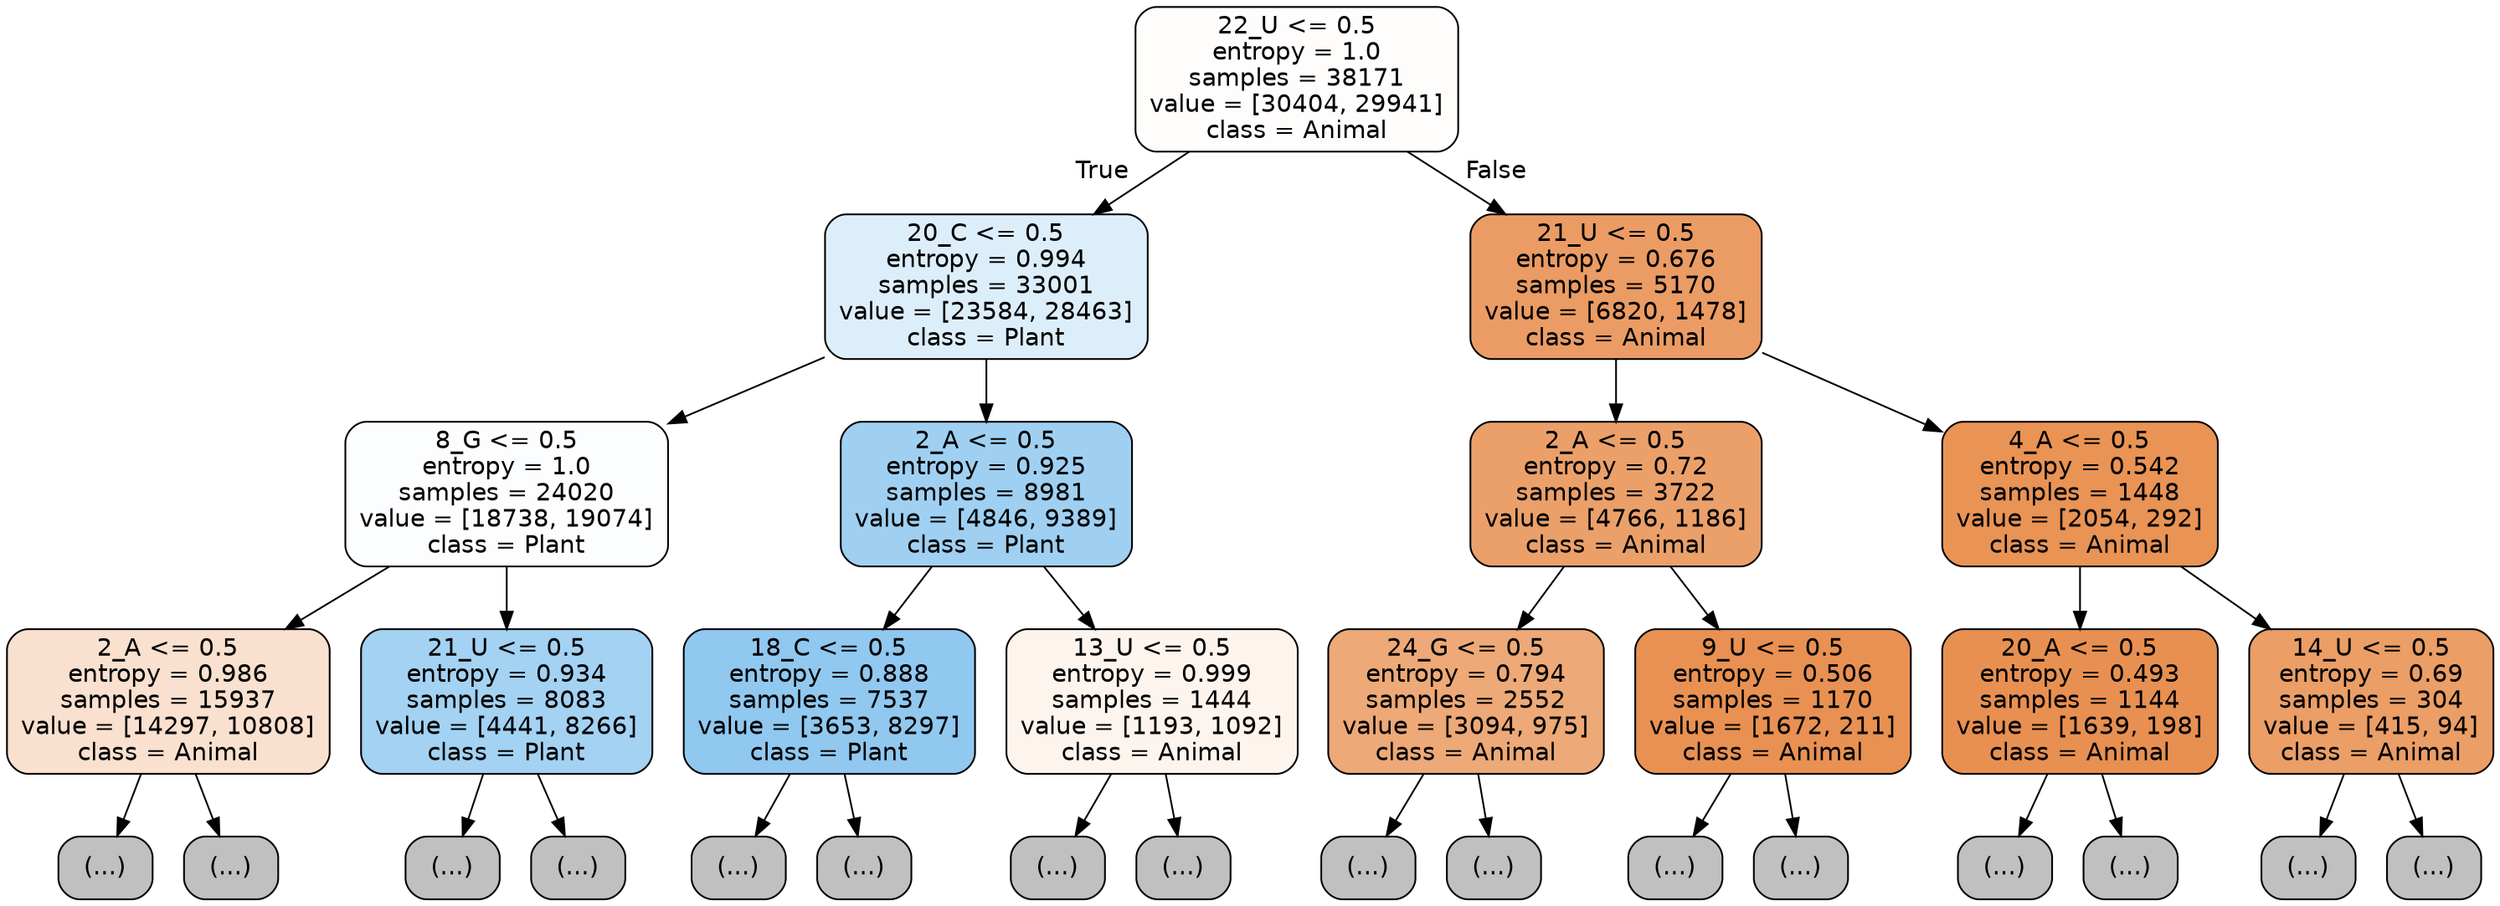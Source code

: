 digraph Tree {
node [shape=box, style="filled, rounded", color="black", fontname="helvetica"] ;
edge [fontname="helvetica"] ;
0 [label="22_U <= 0.5\nentropy = 1.0\nsamples = 38171\nvalue = [30404, 29941]\nclass = Animal", fillcolor="#fffdfc"] ;
1 [label="20_C <= 0.5\nentropy = 0.994\nsamples = 33001\nvalue = [23584, 28463]\nclass = Plant", fillcolor="#ddeefb"] ;
0 -> 1 [labeldistance=2.5, labelangle=45, headlabel="True"] ;
2 [label="8_G <= 0.5\nentropy = 1.0\nsamples = 24020\nvalue = [18738, 19074]\nclass = Plant", fillcolor="#fcfdff"] ;
1 -> 2 ;
3 [label="2_A <= 0.5\nentropy = 0.986\nsamples = 15937\nvalue = [14297, 10808]\nclass = Animal", fillcolor="#f9e0cf"] ;
2 -> 3 ;
4 [label="(...)", fillcolor="#C0C0C0"] ;
3 -> 4 ;
6047 [label="(...)", fillcolor="#C0C0C0"] ;
3 -> 6047 ;
8240 [label="21_U <= 0.5\nentropy = 0.934\nsamples = 8083\nvalue = [4441, 8266]\nclass = Plant", fillcolor="#a3d2f3"] ;
2 -> 8240 ;
8241 [label="(...)", fillcolor="#C0C0C0"] ;
8240 -> 8241 ;
10728 [label="(...)", fillcolor="#C0C0C0"] ;
8240 -> 10728 ;
11325 [label="2_A <= 0.5\nentropy = 0.925\nsamples = 8981\nvalue = [4846, 9389]\nclass = Plant", fillcolor="#9fd0f2"] ;
1 -> 11325 ;
11326 [label="18_C <= 0.5\nentropy = 0.888\nsamples = 7537\nvalue = [3653, 8297]\nclass = Plant", fillcolor="#90c8f0"] ;
11325 -> 11326 ;
11327 [label="(...)", fillcolor="#C0C0C0"] ;
11326 -> 11327 ;
13462 [label="(...)", fillcolor="#C0C0C0"] ;
11326 -> 13462 ;
14075 [label="13_U <= 0.5\nentropy = 0.999\nsamples = 1444\nvalue = [1193, 1092]\nclass = Animal", fillcolor="#fdf4ee"] ;
11325 -> 14075 ;
14076 [label="(...)", fillcolor="#C0C0C0"] ;
14075 -> 14076 ;
14629 [label="(...)", fillcolor="#C0C0C0"] ;
14075 -> 14629 ;
14868 [label="21_U <= 0.5\nentropy = 0.676\nsamples = 5170\nvalue = [6820, 1478]\nclass = Animal", fillcolor="#eb9c64"] ;
0 -> 14868 [labeldistance=2.5, labelangle=-45, headlabel="False"] ;
14869 [label="2_A <= 0.5\nentropy = 0.72\nsamples = 3722\nvalue = [4766, 1186]\nclass = Animal", fillcolor="#eba06a"] ;
14868 -> 14869 ;
14870 [label="24_G <= 0.5\nentropy = 0.794\nsamples = 2552\nvalue = [3094, 975]\nclass = Animal", fillcolor="#eda977"] ;
14869 -> 14870 ;
14871 [label="(...)", fillcolor="#C0C0C0"] ;
14870 -> 14871 ;
15950 [label="(...)", fillcolor="#C0C0C0"] ;
14870 -> 15950 ;
15987 [label="9_U <= 0.5\nentropy = 0.506\nsamples = 1170\nvalue = [1672, 211]\nclass = Animal", fillcolor="#e89152"] ;
14869 -> 15987 ;
15988 [label="(...)", fillcolor="#C0C0C0"] ;
15987 -> 15988 ;
16217 [label="(...)", fillcolor="#C0C0C0"] ;
15987 -> 16217 ;
16290 [label="4_A <= 0.5\nentropy = 0.542\nsamples = 1448\nvalue = [2054, 292]\nclass = Animal", fillcolor="#e99355"] ;
14868 -> 16290 ;
16291 [label="20_A <= 0.5\nentropy = 0.493\nsamples = 1144\nvalue = [1639, 198]\nclass = Animal", fillcolor="#e89051"] ;
16290 -> 16291 ;
16292 [label="(...)", fillcolor="#C0C0C0"] ;
16291 -> 16292 ;
16579 [label="(...)", fillcolor="#C0C0C0"] ;
16291 -> 16579 ;
16674 [label="14_U <= 0.5\nentropy = 0.69\nsamples = 304\nvalue = [415, 94]\nclass = Animal", fillcolor="#eb9e66"] ;
16290 -> 16674 ;
16675 [label="(...)", fillcolor="#C0C0C0"] ;
16674 -> 16675 ;
16776 [label="(...)", fillcolor="#C0C0C0"] ;
16674 -> 16776 ;
}